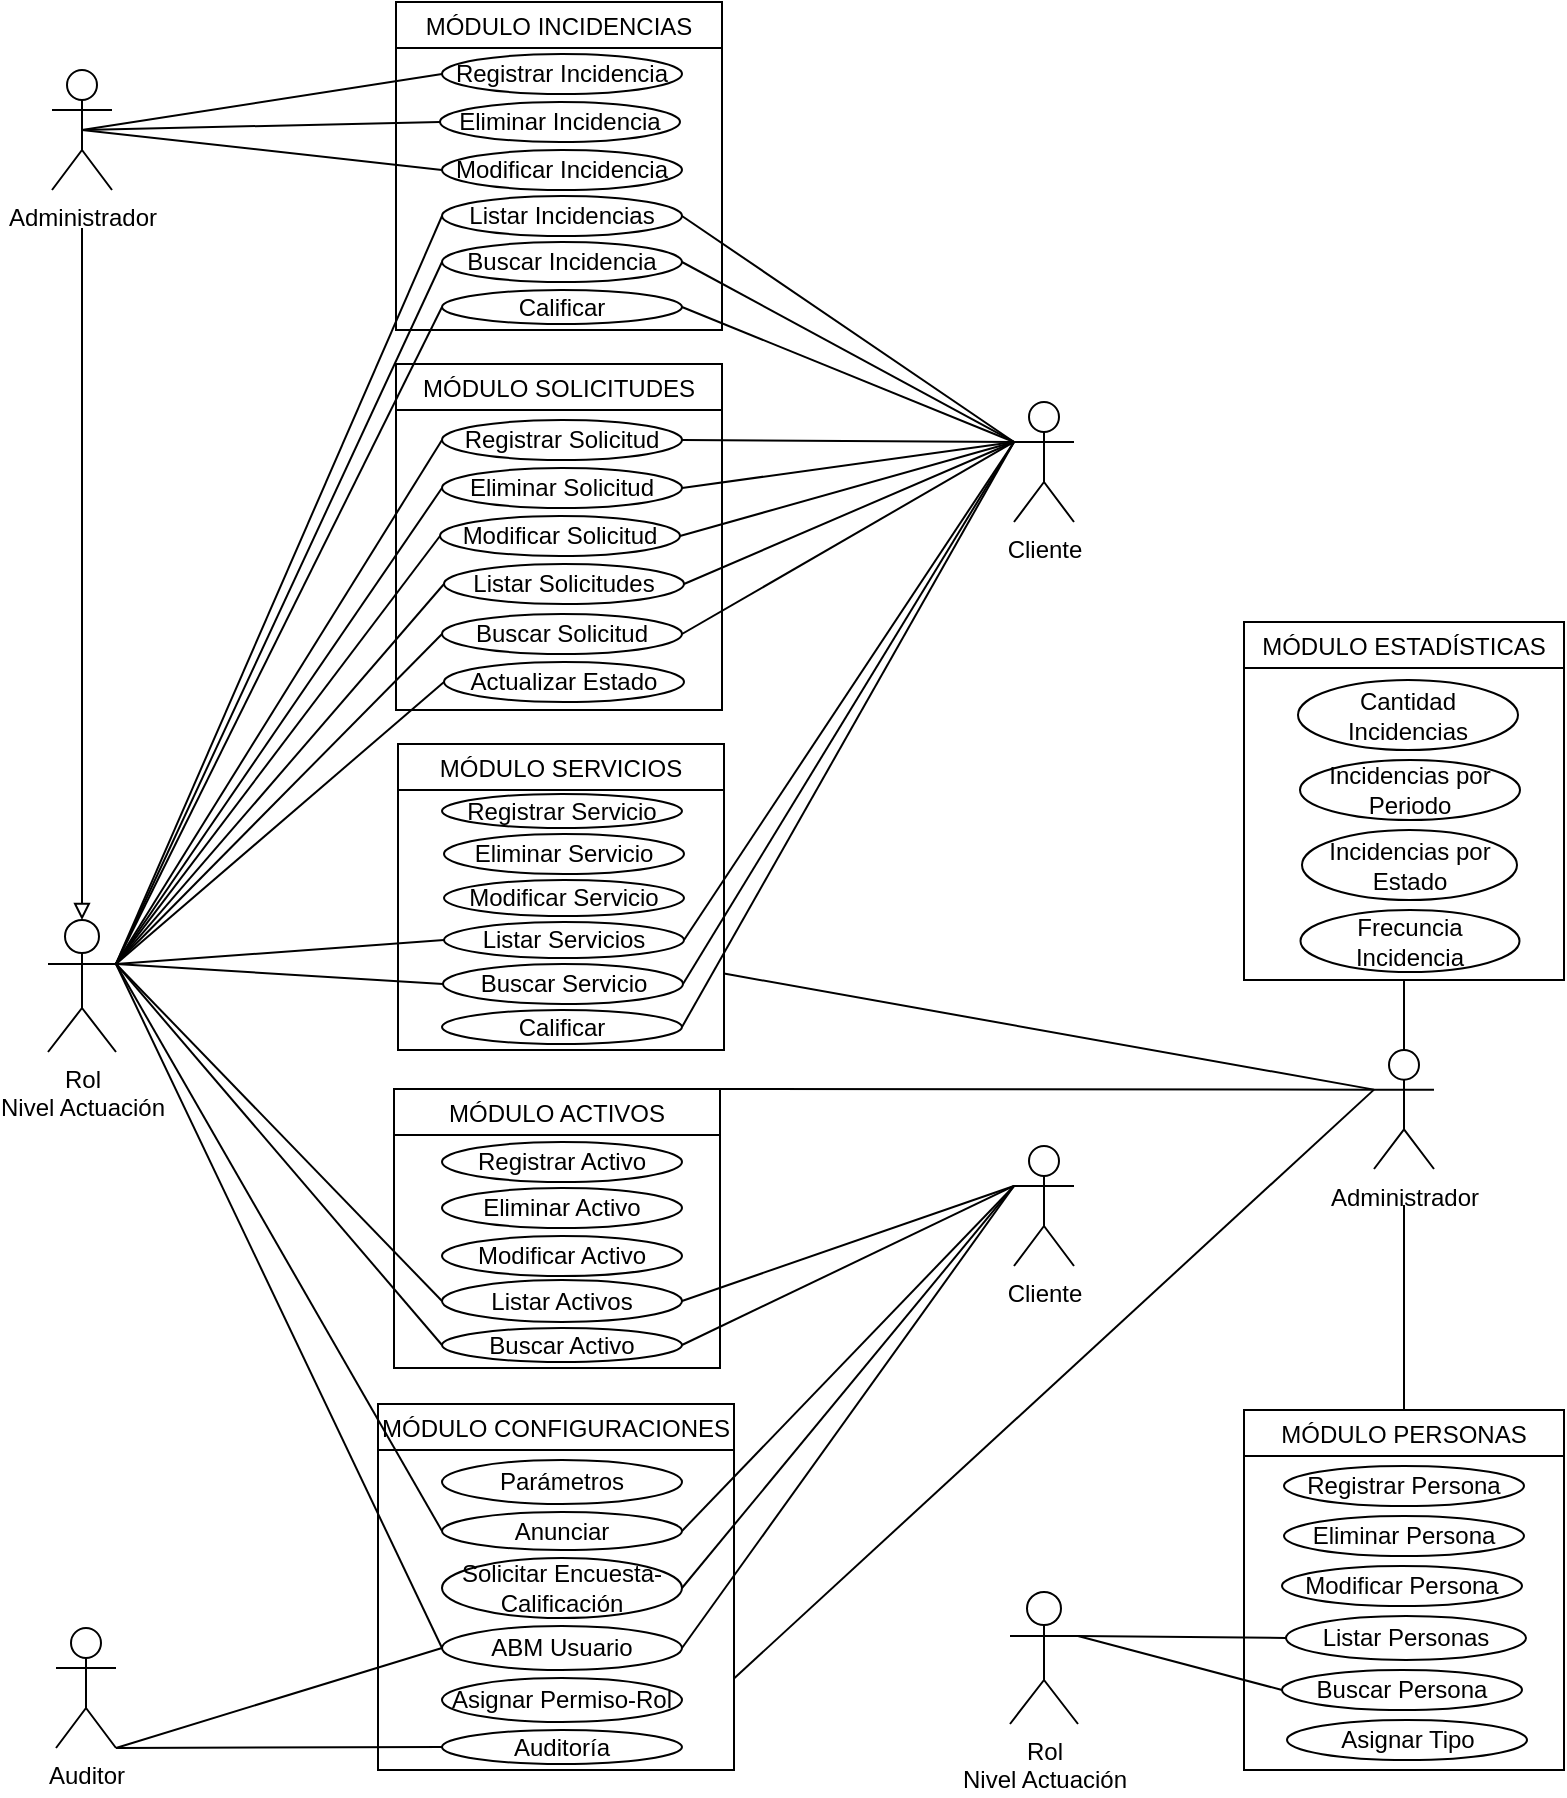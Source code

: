 <mxfile>
    <diagram id="Loun4-QCLjBzM-nZ4Kqa" name="Página-1">
        <mxGraphModel dx="1008" dy="691" grid="1" gridSize="10" guides="1" tooltips="1" connect="1" arrows="1" fold="1" page="1" pageScale="1" pageWidth="827" pageHeight="1169" math="0" shadow="0">
            <root>
                <mxCell id="0"/>
                <mxCell id="1" parent="0"/>
                <mxCell id="125" style="edgeStyle=none;rounded=1;sketch=0;html=1;shadow=0;fontFamily=Helvetica;endArrow=none;endFill=0;exitX=0;exitY=0.333;exitDx=0;exitDy=0;exitPerimeter=0;entryX=1;entryY=0.75;entryDx=0;entryDy=0;" parent="1" source="184" target="33" edge="1">
                    <mxGeometry relative="1" as="geometry">
                        <mxPoint x="390" y="500" as="targetPoint"/>
                        <mxPoint x="700" y="498" as="sourcePoint"/>
                    </mxGeometry>
                </mxCell>
                <mxCell id="147" style="edgeStyle=none;rounded=1;sketch=0;html=1;shadow=0;fontFamily=Helvetica;endArrow=none;endFill=0;entryX=1;entryY=0;entryDx=0;entryDy=0;exitX=0;exitY=0.333;exitDx=0;exitDy=0;exitPerimeter=0;" parent="1" source="184" target="43" edge="1">
                    <mxGeometry relative="1" as="geometry">
                        <mxPoint x="706" y="439.833" as="sourcePoint"/>
                        <mxPoint x="378" y="648" as="targetPoint"/>
                    </mxGeometry>
                </mxCell>
                <mxCell id="4" value="MÓDULO INCIDENCIAS" style="swimlane;startSize=23;fontFamily=Helvetica;fontStyle=0" parent="1" vertex="1">
                    <mxGeometry x="216" y="6" width="163" height="164" as="geometry">
                        <mxRectangle x="220" y="6" width="170" height="23" as="alternateBounds"/>
                    </mxGeometry>
                </mxCell>
                <mxCell id="QgEqirpfORXwnhPlDMqE-285" value="Buscar Incidencia" style="ellipse;whiteSpace=wrap;html=1;" parent="4" vertex="1">
                    <mxGeometry x="23" y="120" width="120" height="20" as="geometry"/>
                </mxCell>
                <mxCell id="11" value="MÓDULO SOLICITUDES" style="swimlane;startSize=23;fontStyle=0;fontFamily=Helvetica;" parent="1" vertex="1">
                    <mxGeometry x="216" y="187" width="163" height="173" as="geometry">
                        <mxRectangle x="220" y="199" width="170" height="23" as="alternateBounds"/>
                    </mxGeometry>
                </mxCell>
                <mxCell id="14" value="Registrar Solicitud" style="ellipse;whiteSpace=wrap;html=1;" parent="11" vertex="1">
                    <mxGeometry x="23" y="28" width="120" height="20" as="geometry"/>
                </mxCell>
                <mxCell id="284" value="Actualizar Estado" style="ellipse;whiteSpace=wrap;html=1;" parent="11" vertex="1">
                    <mxGeometry x="24" y="149" width="120" height="20" as="geometry"/>
                </mxCell>
                <mxCell id="33" value="MÓDULO SERVICIOS" style="swimlane;fontFamily=Helvetica;fontStyle=0;startSize=23;" parent="1" vertex="1">
                    <mxGeometry x="217" y="377" width="163" height="153" as="geometry"/>
                </mxCell>
                <mxCell id="35" value="Modificar Servicio" style="ellipse;whiteSpace=wrap;html=1;" parent="33" vertex="1">
                    <mxGeometry x="23" y="68" width="120" height="18" as="geometry"/>
                </mxCell>
                <mxCell id="36" value="Eliminar Servicio" style="ellipse;whiteSpace=wrap;html=1;" parent="33" vertex="1">
                    <mxGeometry x="23" y="45" width="120" height="20" as="geometry"/>
                </mxCell>
                <mxCell id="47" value="Listar Servicios" style="ellipse;whiteSpace=wrap;html=1;" parent="33" vertex="1">
                    <mxGeometry x="23" y="89" width="120" height="18" as="geometry"/>
                </mxCell>
                <mxCell id="QgEqirpfORXwnhPlDMqE-301" value="Buscar Servicio" style="ellipse;whiteSpace=wrap;html=1;" parent="33" vertex="1">
                    <mxGeometry x="22.5" y="110" width="120" height="20" as="geometry"/>
                </mxCell>
                <mxCell id="43" value="MÓDULO ACTIVOS" style="swimlane;fontFamily=Helvetica;fontStyle=0" parent="1" vertex="1">
                    <mxGeometry x="215" y="549.5" width="163" height="139.5" as="geometry"/>
                </mxCell>
                <mxCell id="58" value="MÓDULO PERSONAS" style="swimlane;fontFamily=Helvetica;fontStyle=0" parent="1" vertex="1">
                    <mxGeometry x="640" y="710" width="160" height="180" as="geometry"/>
                </mxCell>
                <mxCell id="61" value="Registrar Persona" style="ellipse;whiteSpace=wrap;html=1;" parent="58" vertex="1">
                    <mxGeometry x="20" y="28" width="120" height="20" as="geometry"/>
                </mxCell>
                <mxCell id="62" value="Modificar Persona" style="ellipse;whiteSpace=wrap;html=1;" parent="58" vertex="1">
                    <mxGeometry x="19" y="78" width="120" height="20" as="geometry"/>
                </mxCell>
                <mxCell id="63" value="Eliminar Persona" style="ellipse;whiteSpace=wrap;html=1;" parent="58" vertex="1">
                    <mxGeometry x="20" y="53" width="120" height="20" as="geometry"/>
                </mxCell>
                <mxCell id="66" value="Listar Personas" style="ellipse;whiteSpace=wrap;html=1;" parent="58" vertex="1">
                    <mxGeometry x="21" y="103" width="120" height="22" as="geometry"/>
                </mxCell>
                <mxCell id="69" value="Asignar Tipo" style="ellipse;whiteSpace=wrap;html=1;" parent="58" vertex="1">
                    <mxGeometry x="21.5" y="155" width="120" height="20" as="geometry"/>
                </mxCell>
                <mxCell id="71" value="MÓDULO ESTADÍSTICAS" style="swimlane;fontFamily=Helvetica;startSize=23;fontStyle=0" parent="1" vertex="1">
                    <mxGeometry x="640" y="316" width="160" height="179" as="geometry">
                        <mxRectangle x="650" y="84" width="170" height="23" as="alternateBounds"/>
                    </mxGeometry>
                </mxCell>
                <mxCell id="77" value="Cantidad Incidencias" style="ellipse;whiteSpace=wrap;html=1;fontFamily=Helvetica;" parent="71" vertex="1">
                    <mxGeometry x="27" y="29" width="110" height="35" as="geometry"/>
                </mxCell>
                <mxCell id="264" value="Incidencias por Estado" style="ellipse;whiteSpace=wrap;html=1;fontFamily=Helvetica;" parent="71" vertex="1">
                    <mxGeometry x="29" y="104" width="107.5" height="35" as="geometry"/>
                </mxCell>
                <mxCell id="72" value="MÓDULO CONFIGURACIONES" style="swimlane;fontFamily=Helvetica;startSize=23;fontStyle=0" parent="1" vertex="1">
                    <mxGeometry x="207" y="707" width="178" height="183" as="geometry"/>
                </mxCell>
                <mxCell id="76" value="Parámetros" style="ellipse;whiteSpace=wrap;html=1;fontFamily=Helvetica;" parent="72" vertex="1">
                    <mxGeometry x="32" y="28" width="120" height="22" as="geometry"/>
                </mxCell>
                <mxCell id="74" value="Auditoría" style="ellipse;whiteSpace=wrap;html=1;fontFamily=Helvetica;" parent="72" vertex="1">
                    <mxGeometry x="32" y="163" width="120" height="17" as="geometry"/>
                </mxCell>
                <mxCell id="286" value="Solicitar Encuesta-Calificación" style="ellipse;whiteSpace=wrap;html=1;" parent="72" vertex="1">
                    <mxGeometry x="32" y="77" width="120" height="30" as="geometry"/>
                </mxCell>
                <mxCell id="288" value="Anunciar" style="ellipse;whiteSpace=wrap;html=1;" parent="72" vertex="1">
                    <mxGeometry x="32" y="54" width="120" height="19" as="geometry"/>
                </mxCell>
                <mxCell id="344" value="Asignar Permiso-Rol" style="ellipse;whiteSpace=wrap;html=1;fontFamily=Helvetica;" vertex="1" parent="72">
                    <mxGeometry x="32" y="137" width="120" height="22" as="geometry"/>
                </mxCell>
                <mxCell id="96" style="edgeStyle=none;html=1;exitX=1;exitY=0.333;exitDx=0;exitDy=0;exitPerimeter=0;entryX=0;entryY=0.5;entryDx=0;entryDy=0;fontFamily=Helvetica;endArrow=none;endFill=0;" parent="1" source="79" target="14" edge="1">
                    <mxGeometry relative="1" as="geometry"/>
                </mxCell>
                <mxCell id="97" style="edgeStyle=none;html=1;exitX=1;exitY=0.333;exitDx=0;exitDy=0;exitPerimeter=0;entryX=0;entryY=0.5;entryDx=0;entryDy=0;fontFamily=Helvetica;endArrow=none;endFill=0;" parent="1" source="79" target="16" edge="1">
                    <mxGeometry relative="1" as="geometry"/>
                </mxCell>
                <mxCell id="98" style="edgeStyle=none;html=1;exitX=1;exitY=0.333;exitDx=0;exitDy=0;exitPerimeter=0;entryX=0;entryY=0.5;entryDx=0;entryDy=0;fontFamily=Helvetica;endArrow=none;endFill=0;" parent="1" source="79" target="15" edge="1">
                    <mxGeometry relative="1" as="geometry"/>
                </mxCell>
                <mxCell id="100" style="edgeStyle=none;html=1;exitX=1;exitY=0.333;exitDx=0;exitDy=0;exitPerimeter=0;entryX=0;entryY=0.5;entryDx=0;entryDy=0;fontFamily=Helvetica;endArrow=none;endFill=0;" parent="1" source="79" target="17" edge="1">
                    <mxGeometry relative="1" as="geometry"/>
                </mxCell>
                <mxCell id="101" style="edgeStyle=none;html=1;exitX=1;exitY=0.333;exitDx=0;exitDy=0;exitPerimeter=0;entryX=0;entryY=0.5;entryDx=0;entryDy=0;fontFamily=Helvetica;endArrow=none;endFill=0;" parent="1" source="79" target="QgEqirpfORXwnhPlDMqE-298" edge="1">
                    <mxGeometry relative="1" as="geometry">
                        <mxPoint x="236" y="305" as="targetPoint"/>
                    </mxGeometry>
                </mxCell>
                <mxCell id="285" style="edgeStyle=none;html=1;exitX=1;exitY=0.333;exitDx=0;exitDy=0;exitPerimeter=0;entryX=0;entryY=0.5;entryDx=0;entryDy=0;endArrow=none;endFill=0;" parent="1" source="79" target="284" edge="1">
                    <mxGeometry relative="1" as="geometry"/>
                </mxCell>
                <mxCell id="QgEqirpfORXwnhPlDMqE-287" style="edgeStyle=none;html=1;exitX=1;exitY=0.333;exitDx=0;exitDy=0;exitPerimeter=0;entryX=0;entryY=0.5;entryDx=0;entryDy=0;endArrow=none;endFill=0;" parent="1" source="79" target="10" edge="1">
                    <mxGeometry relative="1" as="geometry"/>
                </mxCell>
                <mxCell id="QgEqirpfORXwnhPlDMqE-288" style="edgeStyle=none;html=1;exitX=1;exitY=0.333;exitDx=0;exitDy=0;exitPerimeter=0;entryX=0;entryY=0.5;entryDx=0;entryDy=0;endArrow=none;endFill=0;" parent="1" source="79" target="QgEqirpfORXwnhPlDMqE-285" edge="1">
                    <mxGeometry relative="1" as="geometry"/>
                </mxCell>
                <mxCell id="QgEqirpfORXwnhPlDMqE-289" style="edgeStyle=none;html=1;exitX=1;exitY=0.333;exitDx=0;exitDy=0;exitPerimeter=0;entryX=0;entryY=0.5;entryDx=0;entryDy=0;endArrow=none;endFill=0;" parent="1" source="79" target="8" edge="1">
                    <mxGeometry relative="1" as="geometry"/>
                </mxCell>
                <mxCell id="296" style="edgeStyle=none;html=1;exitX=1;exitY=0.333;exitDx=0;exitDy=0;exitPerimeter=0;entryX=0;entryY=0.5;entryDx=0;entryDy=0;endArrow=none;endFill=0;" parent="1" source="79" target="47" edge="1">
                    <mxGeometry relative="1" as="geometry"/>
                </mxCell>
                <mxCell id="297" style="edgeStyle=none;html=1;exitX=1;exitY=0.333;exitDx=0;exitDy=0;exitPerimeter=0;entryX=0;entryY=0.5;entryDx=0;entryDy=0;endArrow=none;endFill=0;" parent="1" source="79" target="QgEqirpfORXwnhPlDMqE-301" edge="1">
                    <mxGeometry relative="1" as="geometry"/>
                </mxCell>
                <mxCell id="302" style="edgeStyle=none;html=1;exitX=1;exitY=0.333;exitDx=0;exitDy=0;exitPerimeter=0;entryX=0;entryY=0.5;entryDx=0;entryDy=0;endArrow=none;endFill=0;" parent="1" source="79" target="37" edge="1">
                    <mxGeometry relative="1" as="geometry"/>
                </mxCell>
                <mxCell id="303" style="edgeStyle=none;html=1;exitX=1;exitY=0.333;exitDx=0;exitDy=0;exitPerimeter=0;entryX=0;entryY=0.5;entryDx=0;entryDy=0;endArrow=none;endFill=0;" parent="1" source="79" target="QgEqirpfORXwnhPlDMqE-302" edge="1">
                    <mxGeometry relative="1" as="geometry"/>
                </mxCell>
                <mxCell id="334" style="edgeStyle=none;html=1;exitX=1;exitY=0.333;exitDx=0;exitDy=0;exitPerimeter=0;entryX=0;entryY=0.5;entryDx=0;entryDy=0;endArrow=none;endFill=0;" edge="1" parent="1" source="79" target="73">
                    <mxGeometry relative="1" as="geometry"/>
                </mxCell>
                <mxCell id="346" style="edgeStyle=none;html=1;exitX=1;exitY=0.333;exitDx=0;exitDy=0;exitPerimeter=0;entryX=0;entryY=0.5;entryDx=0;entryDy=0;endArrow=none;endFill=0;" edge="1" parent="1" source="79" target="288">
                    <mxGeometry relative="1" as="geometry"/>
                </mxCell>
                <mxCell id="79" value="Rol&lt;br&gt;Nivel Actuación" style="shape=umlActor;verticalLabelPosition=bottom;verticalAlign=top;html=1;outlineConnect=0;" parent="1" vertex="1">
                    <mxGeometry x="42" y="465" width="34" height="66" as="geometry"/>
                </mxCell>
                <mxCell id="349" style="edgeStyle=none;html=1;exitX=1;exitY=1;exitDx=0;exitDy=0;exitPerimeter=0;entryX=0;entryY=0.5;entryDx=0;entryDy=0;endArrow=none;endFill=0;" edge="1" parent="1" source="93" target="73">
                    <mxGeometry relative="1" as="geometry"/>
                </mxCell>
                <mxCell id="93" value="Auditor" style="shape=umlActor;verticalLabelPosition=bottom;verticalAlign=top;html=1;outlineConnect=0;" parent="1" vertex="1">
                    <mxGeometry x="46" y="819" width="30" height="60" as="geometry"/>
                </mxCell>
                <mxCell id="8" value="Listar Incidencias" style="ellipse;whiteSpace=wrap;html=1;" parent="1" vertex="1">
                    <mxGeometry x="239" y="103" width="120" height="20" as="geometry"/>
                </mxCell>
                <mxCell id="6" value="Modificar Incidencia" style="ellipse;whiteSpace=wrap;html=1;" parent="1" vertex="1">
                    <mxGeometry x="239" y="80" width="120" height="20" as="geometry"/>
                </mxCell>
                <mxCell id="7" value="Eliminar Incidencia" style="ellipse;whiteSpace=wrap;html=1;" parent="1" vertex="1">
                    <mxGeometry x="238" y="56" width="120" height="20" as="geometry"/>
                </mxCell>
                <mxCell id="5" value="Registrar Incidencia" style="ellipse;whiteSpace=wrap;html=1;" parent="1" vertex="1">
                    <mxGeometry x="239" y="32" width="120" height="20" as="geometry"/>
                </mxCell>
                <mxCell id="10" value="Calificar" style="ellipse;whiteSpace=wrap;html=1;" parent="1" vertex="1">
                    <mxGeometry x="239" y="150" width="120" height="17" as="geometry"/>
                </mxCell>
                <mxCell id="142" style="edgeStyle=none;rounded=1;sketch=0;html=1;entryX=1;entryY=0.5;entryDx=0;entryDy=0;shadow=0;fontFamily=Helvetica;endArrow=none;endFill=0;exitX=0;exitY=0.333;exitDx=0;exitDy=0;exitPerimeter=0;" parent="1" source="141" target="10" edge="1">
                    <mxGeometry relative="1" as="geometry">
                        <mxPoint x="500" y="160" as="sourcePoint"/>
                        <mxPoint x="356.96" y="168.992" as="targetPoint"/>
                    </mxGeometry>
                </mxCell>
                <mxCell id="224" style="edgeStyle=none;rounded=1;sketch=0;html=1;exitX=0;exitY=0.333;exitDx=0;exitDy=0;exitPerimeter=0;entryX=1;entryY=0.5;entryDx=0;entryDy=0;shadow=0;fontFamily=Helvetica;endArrow=none;endFill=0;" parent="1" source="141" target="8" edge="1">
                    <mxGeometry relative="1" as="geometry"/>
                </mxCell>
                <mxCell id="245" style="edgeStyle=none;html=1;exitX=0;exitY=0.333;exitDx=0;exitDy=0;exitPerimeter=0;entryX=1;entryY=0.5;entryDx=0;entryDy=0;endArrow=none;endFill=0;" parent="1" source="141" target="14" edge="1">
                    <mxGeometry relative="1" as="geometry"/>
                </mxCell>
                <mxCell id="246" style="edgeStyle=none;html=1;exitX=0;exitY=0.333;exitDx=0;exitDy=0;exitPerimeter=0;entryX=1;entryY=0.5;entryDx=0;entryDy=0;endArrow=none;endFill=0;" parent="1" source="141" target="15" edge="1">
                    <mxGeometry relative="1" as="geometry"/>
                </mxCell>
                <mxCell id="247" style="edgeStyle=none;html=1;exitX=0;exitY=0.333;exitDx=0;exitDy=0;exitPerimeter=0;endArrow=none;endFill=0;entryX=1;entryY=0.5;entryDx=0;entryDy=0;" parent="1" source="141" target="16" edge="1">
                    <mxGeometry relative="1" as="geometry">
                        <mxPoint x="360" y="262" as="targetPoint"/>
                    </mxGeometry>
                </mxCell>
                <mxCell id="251" style="edgeStyle=none;html=1;exitX=0;exitY=0.333;exitDx=0;exitDy=0;exitPerimeter=0;entryX=1;entryY=0.5;entryDx=0;entryDy=0;endArrow=none;endFill=0;" parent="1" source="141" target="17" edge="1">
                    <mxGeometry relative="1" as="geometry"/>
                </mxCell>
                <mxCell id="252" style="edgeStyle=none;html=1;entryX=1;entryY=0.5;entryDx=0;entryDy=0;endArrow=none;endFill=0;exitX=0;exitY=0.333;exitDx=0;exitDy=0;exitPerimeter=0;" parent="1" source="141" target="QgEqirpfORXwnhPlDMqE-298" edge="1">
                    <mxGeometry relative="1" as="geometry">
                        <mxPoint x="500" y="160" as="sourcePoint"/>
                        <mxPoint x="356" y="305" as="targetPoint"/>
                    </mxGeometry>
                </mxCell>
                <mxCell id="QgEqirpfORXwnhPlDMqE-286" style="edgeStyle=none;html=1;exitX=0;exitY=0.333;exitDx=0;exitDy=0;exitPerimeter=0;entryX=1;entryY=0.5;entryDx=0;entryDy=0;endArrow=none;endFill=0;" parent="1" source="141" target="QgEqirpfORXwnhPlDMqE-285" edge="1">
                    <mxGeometry relative="1" as="geometry"/>
                </mxCell>
                <mxCell id="299" style="edgeStyle=none;html=1;exitX=0;exitY=0.333;exitDx=0;exitDy=0;exitPerimeter=0;entryX=1;entryY=0.5;entryDx=0;entryDy=0;endArrow=none;endFill=0;" parent="1" source="141" target="47" edge="1">
                    <mxGeometry relative="1" as="geometry"/>
                </mxCell>
                <mxCell id="300" style="edgeStyle=none;html=1;exitX=0;exitY=0.333;exitDx=0;exitDy=0;exitPerimeter=0;entryX=1;entryY=0.5;entryDx=0;entryDy=0;endArrow=none;endFill=0;" parent="1" source="141" target="QgEqirpfORXwnhPlDMqE-301" edge="1">
                    <mxGeometry relative="1" as="geometry"/>
                </mxCell>
                <mxCell id="301" style="edgeStyle=none;html=1;exitX=0;exitY=0.333;exitDx=0;exitDy=0;exitPerimeter=0;entryX=1;entryY=0.5;entryDx=0;entryDy=0;endArrow=none;endFill=0;" parent="1" source="141" target="42" edge="1">
                    <mxGeometry relative="1" as="geometry"/>
                </mxCell>
                <mxCell id="141" value="Cliente" style="shape=umlActor;verticalLabelPosition=bottom;verticalAlign=top;html=1;outlineConnect=0;" parent="1" vertex="1">
                    <mxGeometry x="525" y="206" width="30" height="60" as="geometry"/>
                </mxCell>
                <mxCell id="206" style="edgeStyle=none;rounded=1;sketch=0;html=1;shadow=0;fontFamily=Helvetica;endArrow=none;endFill=0;entryX=0.5;entryY=1;entryDx=0;entryDy=0;exitX=0.5;exitY=0;exitDx=0;exitDy=0;exitPerimeter=0;" parent="1" source="184" target="71" edge="1">
                    <mxGeometry relative="1" as="geometry">
                        <mxPoint x="540" y="777" as="sourcePoint"/>
                        <mxPoint x="720.0" y="517.0" as="targetPoint"/>
                    </mxGeometry>
                </mxCell>
                <mxCell id="280" style="edgeStyle=none;html=1;endArrow=none;endFill=0;exitX=0;exitY=0.333;exitDx=0;exitDy=0;exitPerimeter=0;entryX=1;entryY=0.75;entryDx=0;entryDy=0;" parent="1" source="184" target="72" edge="1">
                    <mxGeometry relative="1" as="geometry">
                        <mxPoint x="700" y="500" as="sourcePoint"/>
                        <mxPoint x="380" y="810" as="targetPoint"/>
                    </mxGeometry>
                </mxCell>
                <mxCell id="283" style="edgeStyle=none;html=1;endArrow=none;endFill=0;entryX=0.5;entryY=0;entryDx=0;entryDy=0;" parent="1" target="58" edge="1">
                    <mxGeometry relative="1" as="geometry">
                        <mxPoint x="720.0" y="795" as="targetPoint"/>
                        <mxPoint x="720.0" y="607.5" as="sourcePoint"/>
                    </mxGeometry>
                </mxCell>
                <mxCell id="184" value="Administrador&lt;br&gt;" style="shape=umlActor;verticalLabelPosition=bottom;verticalAlign=top;html=1;outlineConnect=0;" parent="1" vertex="1">
                    <mxGeometry x="705" y="530" width="30" height="59.5" as="geometry"/>
                </mxCell>
                <mxCell id="233" style="edgeStyle=none;rounded=1;sketch=0;html=1;exitX=0.5;exitY=0.5;exitDx=0;exitDy=0;exitPerimeter=0;entryX=0;entryY=0.5;entryDx=0;entryDy=0;shadow=0;fontFamily=Helvetica;endArrow=none;endFill=0;" parent="1" source="232" target="6" edge="1">
                    <mxGeometry relative="1" as="geometry"/>
                </mxCell>
                <mxCell id="234" style="edgeStyle=none;rounded=1;sketch=0;html=1;exitX=0.5;exitY=0.5;exitDx=0;exitDy=0;exitPerimeter=0;entryX=0;entryY=0.5;entryDx=0;entryDy=0;shadow=0;fontFamily=Helvetica;endArrow=none;endFill=0;" parent="1" source="232" target="7" edge="1">
                    <mxGeometry relative="1" as="geometry"/>
                </mxCell>
                <mxCell id="235" style="edgeStyle=none;rounded=1;sketch=0;html=1;exitX=0.5;exitY=0.5;exitDx=0;exitDy=0;exitPerimeter=0;entryX=0;entryY=0.5;entryDx=0;entryDy=0;shadow=0;fontFamily=Helvetica;endArrow=none;endFill=0;" parent="1" source="232" target="5" edge="1">
                    <mxGeometry relative="1" as="geometry"/>
                </mxCell>
                <mxCell id="275" style="edgeStyle=none;html=1;endArrow=block;endFill=0;" parent="1" target="79" edge="1">
                    <mxGeometry relative="1" as="geometry">
                        <mxPoint x="59.0" y="119" as="sourcePoint"/>
                        <mxPoint x="59.0" y="484" as="targetPoint"/>
                    </mxGeometry>
                </mxCell>
                <mxCell id="232" value="Administrador&lt;br&gt;" style="shape=umlActor;verticalLabelPosition=bottom;verticalAlign=top;html=1;outlineConnect=0;" parent="1" vertex="1">
                    <mxGeometry x="44" y="40" width="30" height="60" as="geometry"/>
                </mxCell>
                <mxCell id="34" value="Registrar Servicio" style="ellipse;whiteSpace=wrap;html=1;" parent="1" vertex="1">
                    <mxGeometry x="239" y="402" width="120" height="17" as="geometry"/>
                </mxCell>
                <mxCell id="15" value="Modificar Solicitud" style="ellipse;whiteSpace=wrap;html=1;" parent="1" vertex="1">
                    <mxGeometry x="238" y="263" width="120" height="20" as="geometry"/>
                </mxCell>
                <mxCell id="QgEqirpfORXwnhPlDMqE-298" value="Buscar Solicitud" style="ellipse;whiteSpace=wrap;html=1;" parent="1" vertex="1">
                    <mxGeometry x="239" y="312" width="120" height="20" as="geometry"/>
                </mxCell>
                <mxCell id="44" value="Registrar Activo" style="ellipse;whiteSpace=wrap;html=1;" parent="1" vertex="1">
                    <mxGeometry x="239" y="576" width="120" height="20" as="geometry"/>
                </mxCell>
                <mxCell id="46" value="Eliminar Activo" style="ellipse;whiteSpace=wrap;html=1;" parent="1" vertex="1">
                    <mxGeometry x="239" y="599" width="120" height="20" as="geometry"/>
                </mxCell>
                <mxCell id="45" value="Modificar Activo" style="ellipse;whiteSpace=wrap;html=1;" parent="1" vertex="1">
                    <mxGeometry x="239" y="623" width="120" height="20" as="geometry"/>
                </mxCell>
                <mxCell id="37" value="Listar Activos" style="ellipse;whiteSpace=wrap;html=1;" parent="1" vertex="1">
                    <mxGeometry x="239" y="645" width="120" height="21" as="geometry"/>
                </mxCell>
                <mxCell id="QgEqirpfORXwnhPlDMqE-302" value="Buscar Activo" style="ellipse;whiteSpace=wrap;html=1;" parent="1" vertex="1">
                    <mxGeometry x="239" y="669" width="120" height="17" as="geometry"/>
                </mxCell>
                <mxCell id="265" value="Frecuncia Incidencia" style="ellipse;whiteSpace=wrap;html=1;fontFamily=Helvetica;" parent="1" vertex="1">
                    <mxGeometry x="668.25" y="460" width="109.5" height="31" as="geometry"/>
                </mxCell>
                <mxCell id="255" value="Incidencias por Periodo" style="ellipse;whiteSpace=wrap;html=1;fontFamily=Helvetica;" parent="1" vertex="1">
                    <mxGeometry x="668" y="385" width="110" height="30" as="geometry"/>
                </mxCell>
                <mxCell id="17" value="Listar Solicitudes" style="ellipse;whiteSpace=wrap;html=1;" parent="1" vertex="1">
                    <mxGeometry x="240" y="287" width="120" height="20" as="geometry"/>
                </mxCell>
                <mxCell id="16" value="Eliminar Solicitud" style="ellipse;whiteSpace=wrap;html=1;" parent="1" vertex="1">
                    <mxGeometry x="239" y="239" width="120" height="20" as="geometry"/>
                </mxCell>
                <mxCell id="42" value="Calificar" style="ellipse;whiteSpace=wrap;html=1;" parent="1" vertex="1">
                    <mxGeometry x="239" y="510" width="120" height="17" as="geometry"/>
                </mxCell>
                <mxCell id="QgEqirpfORXwnhPlDMqE-303" value="Buscar Persona" style="ellipse;whiteSpace=wrap;html=1;" parent="1" vertex="1">
                    <mxGeometry x="659" y="840" width="120" height="20" as="geometry"/>
                </mxCell>
                <mxCell id="331" style="edgeStyle=none;html=1;exitX=0;exitY=0.333;exitDx=0;exitDy=0;exitPerimeter=0;entryX=1;entryY=0.5;entryDx=0;entryDy=0;endArrow=none;endFill=0;" edge="1" parent="1" source="327" target="37">
                    <mxGeometry relative="1" as="geometry"/>
                </mxCell>
                <mxCell id="332" style="edgeStyle=none;html=1;exitX=0;exitY=0.333;exitDx=0;exitDy=0;exitPerimeter=0;entryX=1;entryY=0.5;entryDx=0;entryDy=0;endArrow=none;endFill=0;" edge="1" parent="1" source="327" target="QgEqirpfORXwnhPlDMqE-302">
                    <mxGeometry relative="1" as="geometry"/>
                </mxCell>
                <mxCell id="333" style="edgeStyle=none;html=1;exitX=0;exitY=0.333;exitDx=0;exitDy=0;exitPerimeter=0;entryX=1;entryY=0.5;entryDx=0;entryDy=0;endArrow=none;endFill=0;" edge="1" parent="1" source="327" target="73">
                    <mxGeometry relative="1" as="geometry"/>
                </mxCell>
                <mxCell id="345" style="edgeStyle=none;html=1;exitX=0;exitY=0.333;exitDx=0;exitDy=0;exitPerimeter=0;entryX=1;entryY=0.5;entryDx=0;entryDy=0;endArrow=none;endFill=0;" edge="1" parent="1" source="327" target="286">
                    <mxGeometry relative="1" as="geometry"/>
                </mxCell>
                <mxCell id="347" style="edgeStyle=none;html=1;exitX=0;exitY=0.333;exitDx=0;exitDy=0;exitPerimeter=0;entryX=1;entryY=0.5;entryDx=0;entryDy=0;endArrow=none;endFill=0;" edge="1" parent="1" source="327" target="288">
                    <mxGeometry relative="1" as="geometry"/>
                </mxCell>
                <mxCell id="327" value="Cliente" style="shape=umlActor;verticalLabelPosition=bottom;verticalAlign=top;html=1;outlineConnect=0;" vertex="1" parent="1">
                    <mxGeometry x="525" y="578" width="30" height="60" as="geometry"/>
                </mxCell>
                <mxCell id="337" style="edgeStyle=none;html=1;exitX=0;exitY=0.5;exitDx=0;exitDy=0;entryX=1;entryY=1;entryDx=0;entryDy=0;entryPerimeter=0;endArrow=none;endFill=0;" edge="1" parent="1" source="74" target="93">
                    <mxGeometry relative="1" as="geometry"/>
                </mxCell>
                <mxCell id="73" value="ABM Usuario" style="ellipse;whiteSpace=wrap;html=1;fontFamily=Helvetica;" parent="1" vertex="1">
                    <mxGeometry x="239" y="818" width="120" height="22" as="geometry"/>
                </mxCell>
                <mxCell id="351" style="edgeStyle=none;html=1;exitX=1;exitY=0.333;exitDx=0;exitDy=0;exitPerimeter=0;entryX=0;entryY=0.5;entryDx=0;entryDy=0;endArrow=none;endFill=0;" edge="1" parent="1" source="350" target="66">
                    <mxGeometry relative="1" as="geometry"/>
                </mxCell>
                <mxCell id="352" style="edgeStyle=none;html=1;exitX=1;exitY=0.333;exitDx=0;exitDy=0;exitPerimeter=0;entryX=0;entryY=0.5;entryDx=0;entryDy=0;endArrow=none;endFill=0;" edge="1" parent="1" source="350" target="QgEqirpfORXwnhPlDMqE-303">
                    <mxGeometry relative="1" as="geometry"/>
                </mxCell>
                <mxCell id="350" value="Rol&lt;br&gt;Nivel Actuación" style="shape=umlActor;verticalLabelPosition=bottom;verticalAlign=top;html=1;outlineConnect=0;" vertex="1" parent="1">
                    <mxGeometry x="523" y="801" width="34" height="66" as="geometry"/>
                </mxCell>
            </root>
        </mxGraphModel>
    </diagram>
</mxfile>
